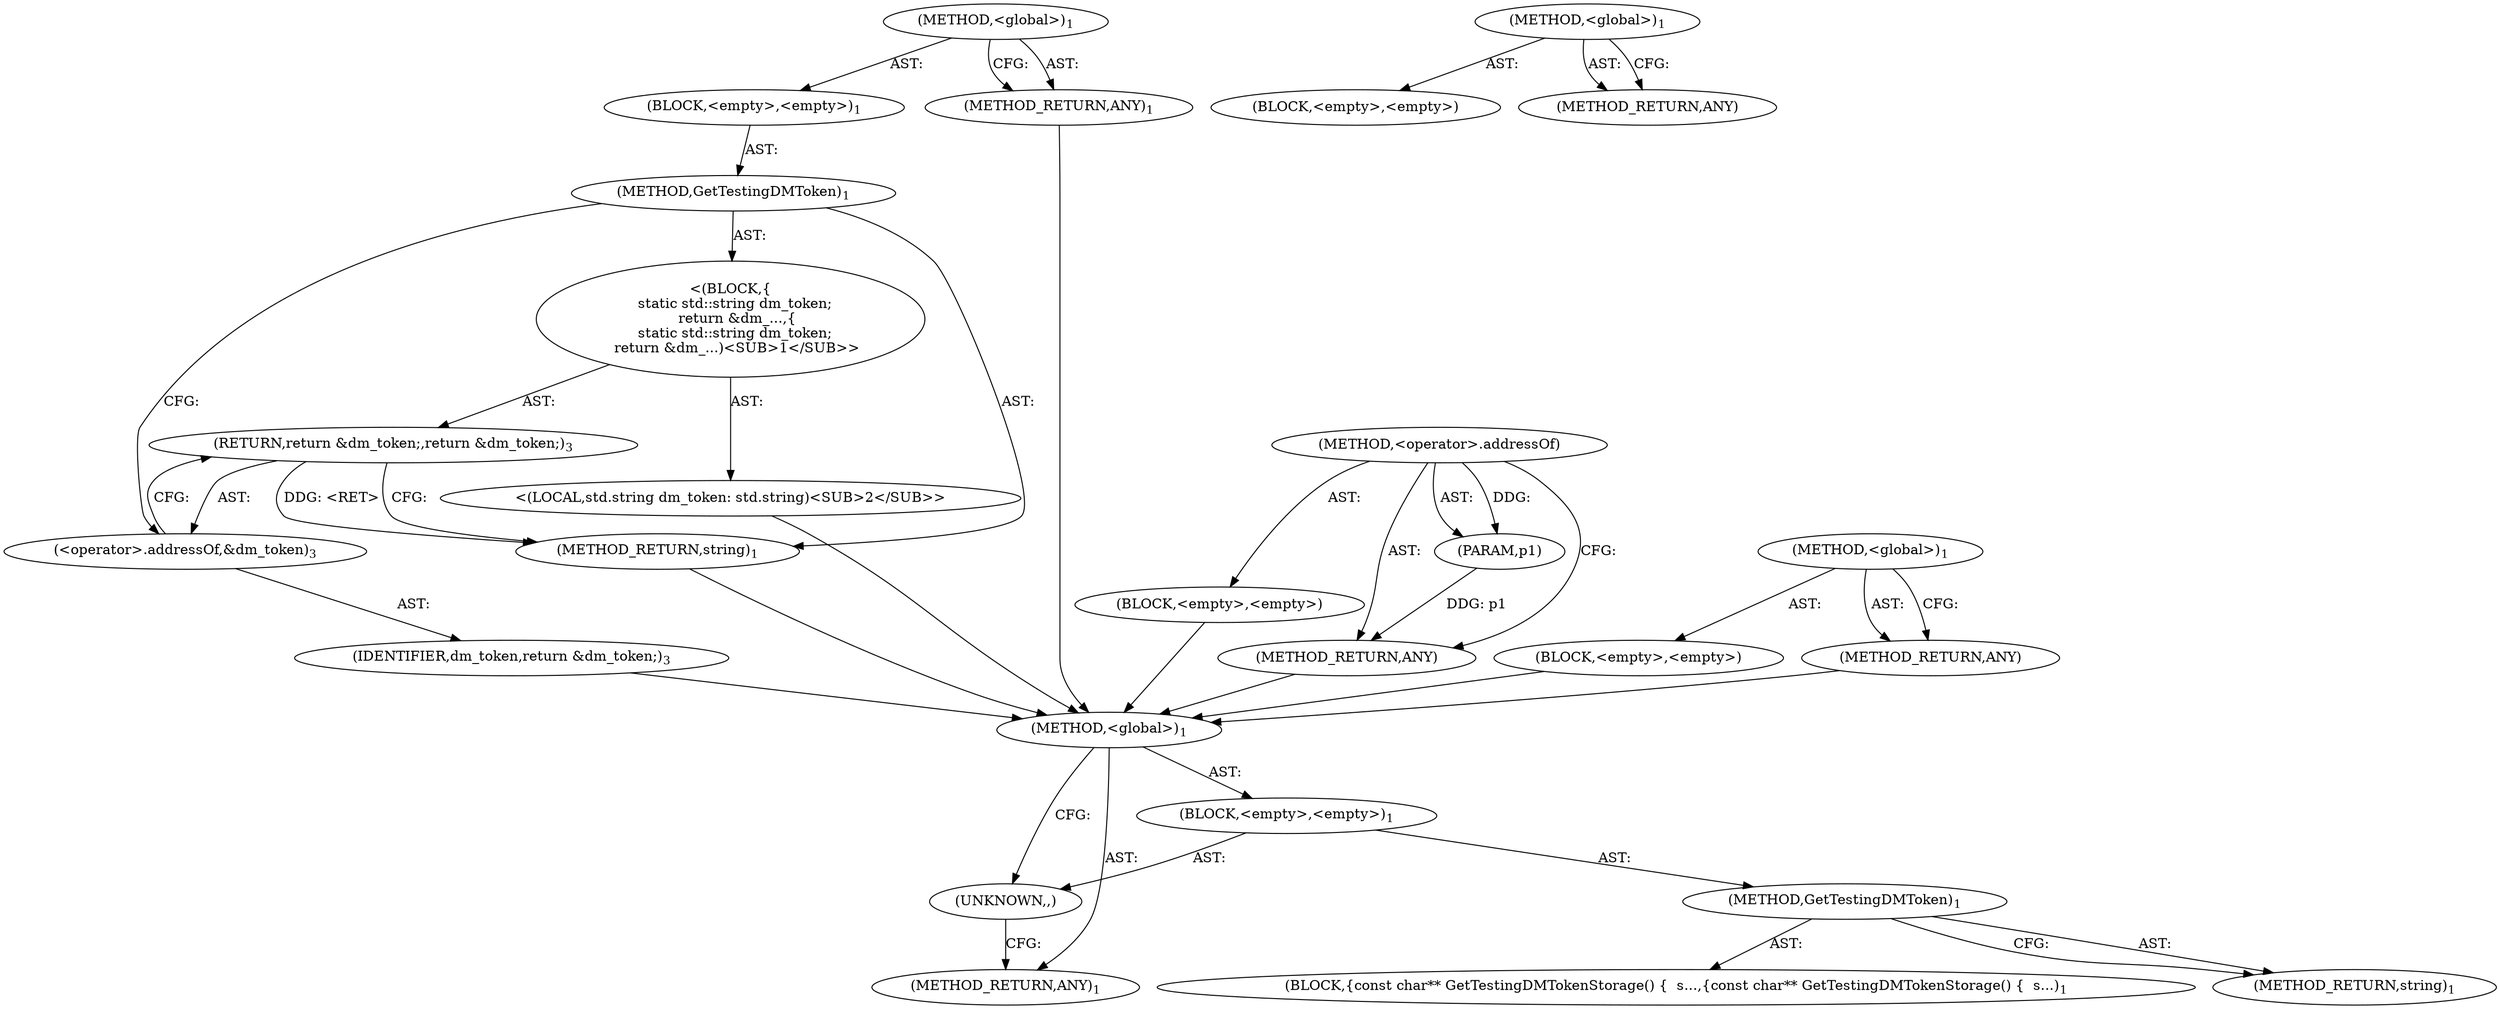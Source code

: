 digraph "&lt;global&gt;" {
vulnerable_6 [label=<(METHOD,&lt;global&gt;)<SUB>1</SUB>>];
vulnerable_7 [label=<(BLOCK,&lt;empty&gt;,&lt;empty&gt;)<SUB>1</SUB>>];
vulnerable_8 [label=<(METHOD,GetTestingDMToken)<SUB>1</SUB>>];
vulnerable_9 [label="<(BLOCK,{
  static std::string dm_token;
   return &amp;dm_...,{
  static std::string dm_token;
   return &amp;dm_...)<SUB>1</SUB>>"];
vulnerable_10 [label="<(LOCAL,std.string dm_token: std.string)<SUB>2</SUB>>"];
vulnerable_11 [label=<(RETURN,return &amp;dm_token;,return &amp;dm_token;)<SUB>3</SUB>>];
vulnerable_12 [label=<(&lt;operator&gt;.addressOf,&amp;dm_token)<SUB>3</SUB>>];
vulnerable_13 [label=<(IDENTIFIER,dm_token,return &amp;dm_token;)<SUB>3</SUB>>];
vulnerable_14 [label=<(METHOD_RETURN,string)<SUB>1</SUB>>];
vulnerable_16 [label=<(METHOD_RETURN,ANY)<SUB>1</SUB>>];
vulnerable_33 [label=<(METHOD,&lt;operator&gt;.addressOf)>];
vulnerable_34 [label=<(PARAM,p1)>];
vulnerable_35 [label=<(BLOCK,&lt;empty&gt;,&lt;empty&gt;)>];
vulnerable_36 [label=<(METHOD_RETURN,ANY)>];
vulnerable_27 [label=<(METHOD,&lt;global&gt;)<SUB>1</SUB>>];
vulnerable_28 [label=<(BLOCK,&lt;empty&gt;,&lt;empty&gt;)>];
vulnerable_29 [label=<(METHOD_RETURN,ANY)>];
fixed_6 [label=<(METHOD,&lt;global&gt;)<SUB>1</SUB>>];
fixed_7 [label=<(BLOCK,&lt;empty&gt;,&lt;empty&gt;)<SUB>1</SUB>>];
fixed_8 [label=<(METHOD,GetTestingDMToken)<SUB>1</SUB>>];
fixed_9 [label=<(BLOCK,{
const char** GetTestingDMTokenStorage() {
  s...,{
const char** GetTestingDMTokenStorage() {
  s...)<SUB>1</SUB>>];
fixed_10 [label=<(METHOD_RETURN,string)<SUB>1</SUB>>];
fixed_12 [label=<(UNKNOWN,,)>];
fixed_13 [label=<(METHOD_RETURN,ANY)<SUB>1</SUB>>];
fixed_22 [label=<(METHOD,&lt;global&gt;)<SUB>1</SUB>>];
fixed_23 [label=<(BLOCK,&lt;empty&gt;,&lt;empty&gt;)>];
fixed_24 [label=<(METHOD_RETURN,ANY)>];
vulnerable_6 -> vulnerable_7  [key=0, label="AST: "];
vulnerable_6 -> vulnerable_16  [key=0, label="AST: "];
vulnerable_6 -> vulnerable_16  [key=1, label="CFG: "];
vulnerable_7 -> vulnerable_8  [key=0, label="AST: "];
vulnerable_8 -> vulnerable_9  [key=0, label="AST: "];
vulnerable_8 -> vulnerable_14  [key=0, label="AST: "];
vulnerable_8 -> vulnerable_12  [key=0, label="CFG: "];
vulnerable_9 -> vulnerable_10  [key=0, label="AST: "];
vulnerable_9 -> vulnerable_11  [key=0, label="AST: "];
vulnerable_10 -> fixed_6  [key=0];
vulnerable_11 -> vulnerable_12  [key=0, label="AST: "];
vulnerable_11 -> vulnerable_14  [key=0, label="CFG: "];
vulnerable_11 -> vulnerable_14  [key=1, label="DDG: &lt;RET&gt;"];
vulnerable_12 -> vulnerable_13  [key=0, label="AST: "];
vulnerable_12 -> vulnerable_11  [key=0, label="CFG: "];
vulnerable_13 -> fixed_6  [key=0];
vulnerable_14 -> fixed_6  [key=0];
vulnerable_16 -> fixed_6  [key=0];
vulnerable_33 -> vulnerable_34  [key=0, label="AST: "];
vulnerable_33 -> vulnerable_34  [key=1, label="DDG: "];
vulnerable_33 -> vulnerable_35  [key=0, label="AST: "];
vulnerable_33 -> vulnerable_36  [key=0, label="AST: "];
vulnerable_33 -> vulnerable_36  [key=1, label="CFG: "];
vulnerable_34 -> vulnerable_36  [key=0, label="DDG: p1"];
vulnerable_35 -> fixed_6  [key=0];
vulnerable_36 -> fixed_6  [key=0];
vulnerable_27 -> vulnerable_28  [key=0, label="AST: "];
vulnerable_27 -> vulnerable_29  [key=0, label="AST: "];
vulnerable_27 -> vulnerable_29  [key=1, label="CFG: "];
vulnerable_28 -> fixed_6  [key=0];
vulnerable_29 -> fixed_6  [key=0];
fixed_6 -> fixed_7  [key=0, label="AST: "];
fixed_6 -> fixed_13  [key=0, label="AST: "];
fixed_6 -> fixed_12  [key=0, label="CFG: "];
fixed_7 -> fixed_8  [key=0, label="AST: "];
fixed_7 -> fixed_12  [key=0, label="AST: "];
fixed_8 -> fixed_9  [key=0, label="AST: "];
fixed_8 -> fixed_10  [key=0, label="AST: "];
fixed_8 -> fixed_10  [key=1, label="CFG: "];
fixed_12 -> fixed_13  [key=0, label="CFG: "];
fixed_22 -> fixed_23  [key=0, label="AST: "];
fixed_22 -> fixed_24  [key=0, label="AST: "];
fixed_22 -> fixed_24  [key=1, label="CFG: "];
}
